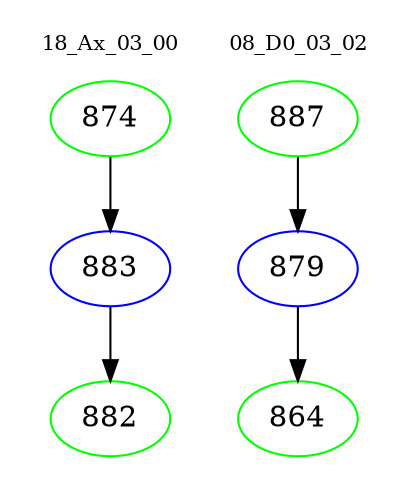 digraph{
subgraph cluster_0 {
color = white
label = "18_Ax_03_00";
fontsize=10;
T0_874 [label="874", color="green"]
T0_874 -> T0_883 [color="black"]
T0_883 [label="883", color="blue"]
T0_883 -> T0_882 [color="black"]
T0_882 [label="882", color="green"]
}
subgraph cluster_1 {
color = white
label = "08_D0_03_02";
fontsize=10;
T1_887 [label="887", color="green"]
T1_887 -> T1_879 [color="black"]
T1_879 [label="879", color="blue"]
T1_879 -> T1_864 [color="black"]
T1_864 [label="864", color="green"]
}
}
